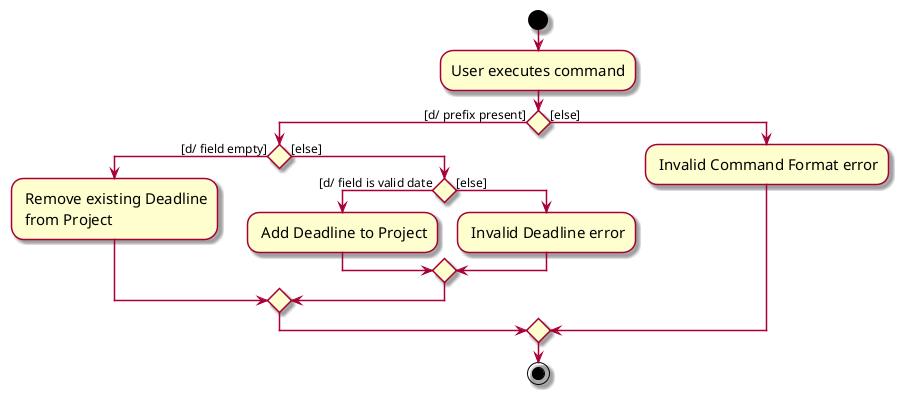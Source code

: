 @startuml
skin rose
skinparam ActivityFontSize 15
skinparam ArrowFontSize 12
start
:User executes command;

'Since the beta syntax does not support placing the condition outside the
'diamond we place it as the true branch instead.

if () then ([d/ prefix present])
    if () then ([d/ field empty])
        : Remove existing Deadline
         from Project;
    else ([else])
        if () then ([d/ field is valid date)
            : Add Deadline to Project;
        else ([else])
            : Invalid Deadline error;
        endif
    endif
else ([else])
    : Invalid Command Format error;
endif
stop
@enduml
